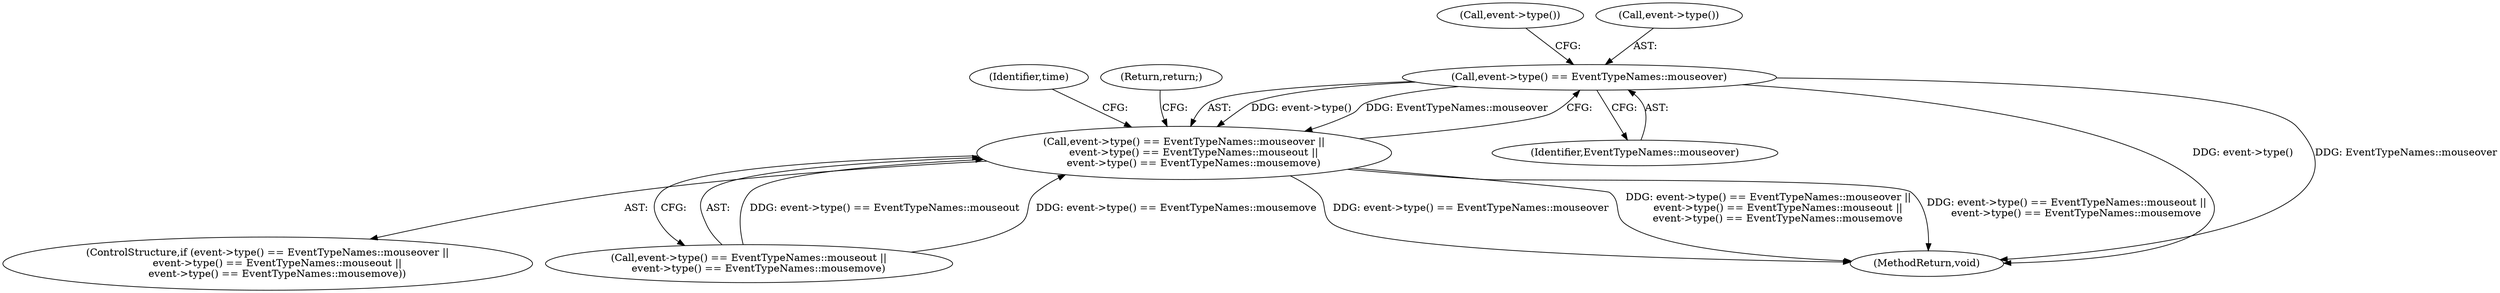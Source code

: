 digraph "1_Chrome_74fce5949bdf05a92c2bc0bd98e6e3e977c55376@del" {
"1000141" [label="(Call,event->type() == EventTypeNames::mouseover)"];
"1000140" [label="(Call,event->type() == EventTypeNames::mouseover ||\n      event->type() == EventTypeNames::mouseout ||\n      event->type() == EventTypeNames::mousemove)"];
"1000139" [label="(ControlStructure,if (event->type() == EventTypeNames::mouseover ||\n      event->type() == EventTypeNames::mouseout ||\n      event->type() == EventTypeNames::mousemove))"];
"1000146" [label="(Call,event->type())"];
"1000141" [label="(Call,event->type() == EventTypeNames::mouseover)"];
"1000142" [label="(Call,event->type())"];
"1000154" [label="(Identifier,time)"];
"1000144" [label="(Call,event->type() == EventTypeNames::mouseout ||\n      event->type() == EventTypeNames::mousemove)"];
"1000143" [label="(Identifier,EventTypeNames::mouseover)"];
"1000178" [label="(MethodReturn,void)"];
"1000140" [label="(Call,event->type() == EventTypeNames::mouseover ||\n      event->type() == EventTypeNames::mouseout ||\n      event->type() == EventTypeNames::mousemove)"];
"1000151" [label="(Return,return;)"];
"1000141" -> "1000140"  [label="AST: "];
"1000141" -> "1000143"  [label="CFG: "];
"1000142" -> "1000141"  [label="AST: "];
"1000143" -> "1000141"  [label="AST: "];
"1000146" -> "1000141"  [label="CFG: "];
"1000140" -> "1000141"  [label="CFG: "];
"1000141" -> "1000178"  [label="DDG: event->type()"];
"1000141" -> "1000178"  [label="DDG: EventTypeNames::mouseover"];
"1000141" -> "1000140"  [label="DDG: event->type()"];
"1000141" -> "1000140"  [label="DDG: EventTypeNames::mouseover"];
"1000140" -> "1000139"  [label="AST: "];
"1000140" -> "1000144"  [label="CFG: "];
"1000144" -> "1000140"  [label="AST: "];
"1000151" -> "1000140"  [label="CFG: "];
"1000154" -> "1000140"  [label="CFG: "];
"1000140" -> "1000178"  [label="DDG: event->type() == EventTypeNames::mouseover"];
"1000140" -> "1000178"  [label="DDG: event->type() == EventTypeNames::mouseover ||\n      event->type() == EventTypeNames::mouseout ||\n      event->type() == EventTypeNames::mousemove"];
"1000140" -> "1000178"  [label="DDG: event->type() == EventTypeNames::mouseout ||\n      event->type() == EventTypeNames::mousemove"];
"1000144" -> "1000140"  [label="DDG: event->type() == EventTypeNames::mouseout"];
"1000144" -> "1000140"  [label="DDG: event->type() == EventTypeNames::mousemove"];
}
